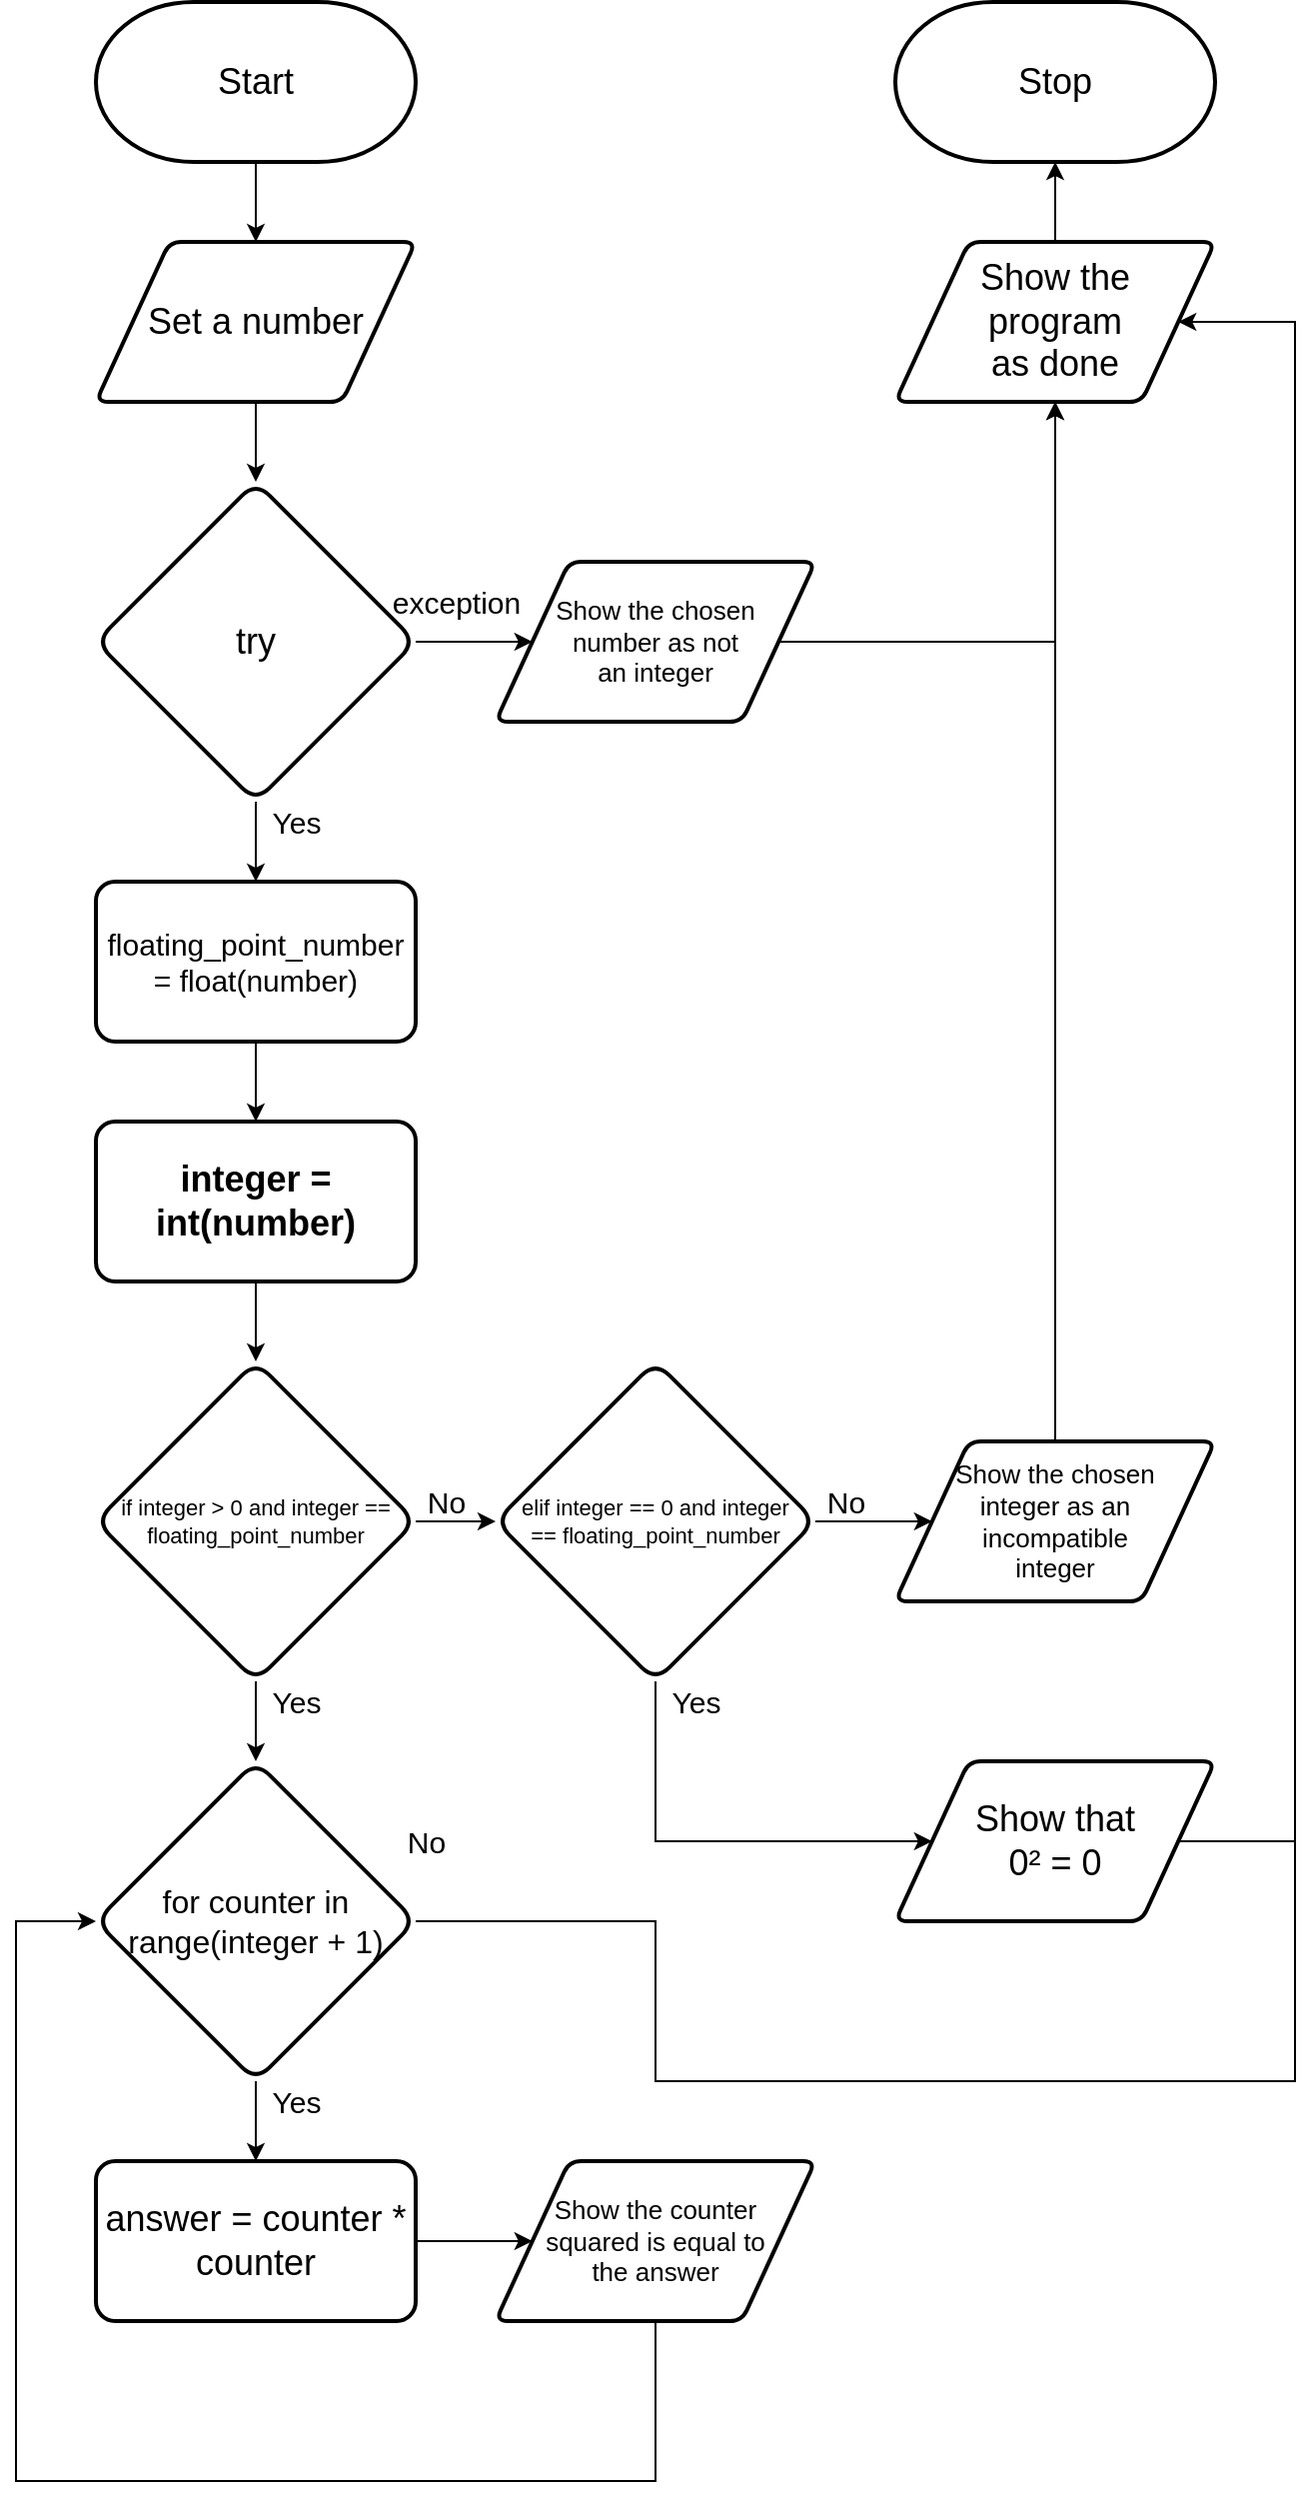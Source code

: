 <mxfile>
    <diagram id="A_tYOe9iZ1WcpGx81PBD" name="Page-1">
        <mxGraphModel dx="1885" dy="1853" grid="1" gridSize="10" guides="1" tooltips="1" connect="1" arrows="1" fold="1" page="1" pageScale="1" pageWidth="827" pageHeight="1169" math="0" shadow="0">
            <root>
                <mxCell id="0"/>
                <mxCell id="1" parent="0"/>
                <mxCell id="91" style="edgeStyle=none;html=1;entryX=0.5;entryY=0;entryDx=0;entryDy=0;" parent="1" source="24" target="90" edge="1">
                    <mxGeometry relative="1" as="geometry"/>
                </mxCell>
                <mxCell id="24" value="&lt;font style=&quot;font-size: 18px&quot;&gt;Start&lt;/font&gt;" style="strokeWidth=2;html=1;shape=mxgraph.flowchart.terminator;whiteSpace=wrap;" parent="1" vertex="1">
                    <mxGeometry width="160" height="80" as="geometry"/>
                </mxCell>
                <mxCell id="25" value="&lt;font style=&quot;font-size: 18px&quot;&gt;Stop&lt;/font&gt;" style="strokeWidth=2;html=1;shape=mxgraph.flowchart.terminator;whiteSpace=wrap;" parent="1" vertex="1">
                    <mxGeometry x="400" width="160" height="80" as="geometry"/>
                </mxCell>
                <mxCell id="29" style="edgeStyle=none;html=1;entryX=0.5;entryY=0;entryDx=0;entryDy=0;fontSize=18;" parent="1" edge="1">
                    <mxGeometry relative="1" as="geometry">
                        <mxPoint x="80" y="440" as="targetPoint"/>
                        <mxPoint x="80" y="400" as="sourcePoint"/>
                    </mxGeometry>
                </mxCell>
                <mxCell id="59" style="edgeStyle=none;html=1;entryX=0.5;entryY=1;entryDx=0;entryDy=0;entryPerimeter=0;fontFamily=Helvetica;fontSize=15;fontColor=default;" parent="1" source="47" target="25" edge="1">
                    <mxGeometry relative="1" as="geometry"/>
                </mxCell>
                <mxCell id="47" value="Show the &lt;br&gt;program &lt;br&gt;as done" style="shape=parallelogram;html=1;strokeWidth=2;perimeter=parallelogramPerimeter;whiteSpace=wrap;rounded=1;arcSize=12;size=0.23;fontSize=18;" parent="1" vertex="1">
                    <mxGeometry x="400" y="120" width="160" height="80" as="geometry"/>
                </mxCell>
                <mxCell id="77" style="edgeStyle=none;html=1;entryX=0.5;entryY=0;entryDx=0;entryDy=0;fontSize=13;" parent="1" edge="1">
                    <mxGeometry relative="1" as="geometry">
                        <mxPoint x="80" y="200" as="sourcePoint"/>
                        <mxPoint x="80" y="240" as="targetPoint"/>
                    </mxGeometry>
                </mxCell>
                <mxCell id="72" style="edgeStyle=orthogonalEdgeStyle;rounded=0;html=1;entryX=0.5;entryY=1;entryDx=0;entryDy=0;exitX=0.5;exitY=0;exitDx=0;exitDy=0;" parent="1" source="152" target="47" edge="1">
                    <mxGeometry relative="1" as="geometry">
                        <mxPoint x="520" y="320" as="targetPoint"/>
                        <mxPoint x="480" y="600" as="sourcePoint"/>
                        <Array as="points"/>
                    </mxGeometry>
                </mxCell>
                <mxCell id="165" style="edgeStyle=none;html=1;entryX=0;entryY=0.5;entryDx=0;entryDy=0;fontSize=11;" edge="1" parent="1" source="79" target="160">
                    <mxGeometry relative="1" as="geometry"/>
                </mxCell>
                <mxCell id="170" style="edgeStyle=none;html=1;entryX=0.5;entryY=0;entryDx=0;entryDy=0;fontSize=16;" edge="1" parent="1" source="79" target="169">
                    <mxGeometry relative="1" as="geometry"/>
                </mxCell>
                <mxCell id="79" value="&lt;font style=&quot;font-size: 11px&quot;&gt;if integer &amp;gt; 0 and integer ==&lt;br style=&quot;font-size: 11px&quot;&gt;floating_point_number&lt;br style=&quot;font-size: 11px&quot;&gt;&lt;/font&gt;" style="rhombus;whiteSpace=wrap;html=1;rounded=1;fontFamily=Helvetica;fontSize=11;fontColor=default;strokeColor=default;strokeWidth=2;fillColor=default;" parent="1" vertex="1">
                    <mxGeometry y="680" width="160" height="160" as="geometry"/>
                </mxCell>
                <mxCell id="85" style="edgeStyle=none;html=1;entryX=0;entryY=0.5;entryDx=0;entryDy=0;fontSize=13;" parent="1" source="80" target="84" edge="1">
                    <mxGeometry relative="1" as="geometry"/>
                </mxCell>
                <mxCell id="80" value="&lt;font&gt;&lt;font style=&quot;font-size: 18px&quot;&gt;try&lt;/font&gt;&lt;br&gt;&lt;/font&gt;" style="rhombus;whiteSpace=wrap;html=1;rounded=1;fontFamily=Helvetica;fontSize=11;fontColor=default;strokeColor=default;strokeWidth=2;fillColor=default;" parent="1" vertex="1">
                    <mxGeometry y="240" width="160" height="160" as="geometry"/>
                </mxCell>
                <mxCell id="83" value="&lt;font style=&quot;font-size: 15px&quot;&gt;Yes&lt;/font&gt;" style="text;html=1;align=center;verticalAlign=middle;resizable=0;points=[];autosize=1;strokeColor=none;fillColor=none;fontSize=8;fontFamily=Helvetica;fontColor=default;" parent="1" vertex="1">
                    <mxGeometry x="80" y="400" width="40" height="20" as="geometry"/>
                </mxCell>
                <mxCell id="87" style="edgeStyle=orthogonalEdgeStyle;html=1;fontSize=13;rounded=0;entryX=0.5;entryY=1;entryDx=0;entryDy=0;" parent="1" source="84" target="47" edge="1">
                    <mxGeometry relative="1" as="geometry">
                        <Array as="points">
                            <mxPoint x="480" y="320"/>
                        </Array>
                        <mxPoint x="480" y="210" as="targetPoint"/>
                    </mxGeometry>
                </mxCell>
                <mxCell id="84" value="&lt;font style=&quot;font-size: 13px&quot;&gt;Show the chosen &lt;br&gt;number as not &lt;br style=&quot;font-size: 13px&quot;&gt;an integer&lt;/font&gt;" style="shape=parallelogram;html=1;strokeWidth=2;perimeter=parallelogramPerimeter;whiteSpace=wrap;rounded=1;arcSize=12;size=0.23;fontSize=13;" parent="1" vertex="1">
                    <mxGeometry x="200" y="280" width="160" height="80" as="geometry"/>
                </mxCell>
                <mxCell id="86" value="&lt;font style=&quot;font-size: 15px&quot;&gt;exception&lt;/font&gt;" style="text;html=1;align=center;verticalAlign=middle;resizable=0;points=[];autosize=1;strokeColor=none;fillColor=none;fontSize=8;fontFamily=Helvetica;fontColor=default;" parent="1" vertex="1">
                    <mxGeometry x="140" y="290" width="80" height="20" as="geometry"/>
                </mxCell>
                <mxCell id="157" style="edgeStyle=none;html=1;entryX=0.5;entryY=0;entryDx=0;entryDy=0;fontSize=15;" edge="1" parent="1" source="88" target="156">
                    <mxGeometry relative="1" as="geometry"/>
                </mxCell>
                <mxCell id="88" value="floating_point_number = float(number)" style="whiteSpace=wrap;html=1;fontSize=15;strokeWidth=2;rounded=1;arcSize=12;" parent="1" vertex="1">
                    <mxGeometry y="440" width="160" height="80" as="geometry"/>
                </mxCell>
                <mxCell id="90" value="Set a number" style="shape=parallelogram;html=1;strokeWidth=2;perimeter=parallelogramPerimeter;whiteSpace=wrap;rounded=1;arcSize=12;size=0.23;fontSize=18;" parent="1" vertex="1">
                    <mxGeometry y="120" width="160" height="80" as="geometry"/>
                </mxCell>
                <mxCell id="152" value="&lt;font style=&quot;font-size: 13px&quot;&gt;Show the chosen &lt;br&gt;integer as an&lt;br&gt;incompatible&lt;br&gt;integer&lt;/font&gt;" style="shape=parallelogram;html=1;strokeWidth=2;perimeter=parallelogramPerimeter;whiteSpace=wrap;rounded=1;arcSize=12;size=0.23;fontSize=13;" parent="1" vertex="1">
                    <mxGeometry x="400" y="720" width="160" height="80" as="geometry"/>
                </mxCell>
                <mxCell id="158" style="edgeStyle=none;html=1;entryX=0.5;entryY=0;entryDx=0;entryDy=0;fontSize=11;" edge="1" parent="1" source="156" target="79">
                    <mxGeometry relative="1" as="geometry"/>
                </mxCell>
                <mxCell id="156" value="integer = int(number)" style="whiteSpace=wrap;html=1;fontSize=18;strokeWidth=2;rounded=1;arcSize=12;fontStyle=1" vertex="1" parent="1">
                    <mxGeometry y="560" width="160" height="80" as="geometry"/>
                </mxCell>
                <mxCell id="159" value="Yes" style="text;html=1;align=center;verticalAlign=middle;resizable=0;points=[];autosize=1;strokeColor=none;fillColor=none;fontSize=15;fontFamily=Helvetica;fontColor=default;" vertex="1" parent="1">
                    <mxGeometry x="80" y="840" width="40" height="20" as="geometry"/>
                </mxCell>
                <mxCell id="162" style="edgeStyle=none;html=1;entryX=0;entryY=0.5;entryDx=0;entryDy=0;fontSize=11;" edge="1" parent="1" source="160" target="152">
                    <mxGeometry relative="1" as="geometry"/>
                </mxCell>
                <mxCell id="168" style="edgeStyle=orthogonalEdgeStyle;html=1;entryX=0;entryY=0.5;entryDx=0;entryDy=0;fontSize=11;rounded=0;" edge="1" parent="1" source="160" target="167">
                    <mxGeometry relative="1" as="geometry">
                        <Array as="points">
                            <mxPoint x="280" y="920"/>
                        </Array>
                    </mxGeometry>
                </mxCell>
                <mxCell id="160" value="&lt;font&gt;elif integer == 0 and integer&lt;br&gt;== floating_point_number&lt;br style=&quot;font-size: 11px&quot;&gt;&lt;/font&gt;" style="rhombus;whiteSpace=wrap;html=1;rounded=1;fontFamily=Helvetica;fontSize=11;fontColor=default;strokeColor=default;strokeWidth=2;fillColor=default;" vertex="1" parent="1">
                    <mxGeometry x="200" y="680" width="160" height="160" as="geometry"/>
                </mxCell>
                <mxCell id="148" value="No" style="text;html=1;align=center;verticalAlign=middle;resizable=0;points=[];autosize=1;strokeColor=none;fillColor=none;fontSize=15;fontFamily=Helvetica;fontColor=default;" parent="1" vertex="1">
                    <mxGeometry x="160" y="740" width="30" height="20" as="geometry"/>
                </mxCell>
                <mxCell id="164" value="No" style="text;html=1;align=center;verticalAlign=middle;resizable=0;points=[];autosize=1;strokeColor=none;fillColor=none;fontSize=15;fontFamily=Helvetica;fontColor=default;" vertex="1" parent="1">
                    <mxGeometry x="360" y="740" width="30" height="20" as="geometry"/>
                </mxCell>
                <mxCell id="166" value="Yes" style="text;html=1;align=center;verticalAlign=middle;resizable=0;points=[];autosize=1;strokeColor=none;fillColor=none;fontSize=15;fontFamily=Helvetica;fontColor=default;" vertex="1" parent="1">
                    <mxGeometry x="280" y="840" width="40" height="20" as="geometry"/>
                </mxCell>
                <mxCell id="171" style="edgeStyle=orthogonalEdgeStyle;html=1;fontSize=16;rounded=0;entryX=1;entryY=0.5;entryDx=0;entryDy=0;" edge="1" parent="1" source="167" target="47">
                    <mxGeometry relative="1" as="geometry">
                        <mxPoint x="680" y="290" as="targetPoint"/>
                        <Array as="points">
                            <mxPoint x="600" y="920"/>
                            <mxPoint x="600" y="160"/>
                        </Array>
                    </mxGeometry>
                </mxCell>
                <mxCell id="167" value="&lt;font style=&quot;font-size: 18px;&quot;&gt;Show that&lt;br style=&quot;font-size: 18px;&quot;&gt;0² = 0&lt;/font&gt;" style="shape=parallelogram;html=1;strokeWidth=2;perimeter=parallelogramPerimeter;whiteSpace=wrap;rounded=1;arcSize=12;size=0.23;fontSize=18;" vertex="1" parent="1">
                    <mxGeometry x="400" y="880" width="160" height="80" as="geometry"/>
                </mxCell>
                <mxCell id="173" style="edgeStyle=orthogonalEdgeStyle;rounded=0;html=1;entryX=0.5;entryY=0;entryDx=0;entryDy=0;fontSize=16;" edge="1" parent="1" source="169" target="172">
                    <mxGeometry relative="1" as="geometry"/>
                </mxCell>
                <mxCell id="179" style="edgeStyle=orthogonalEdgeStyle;rounded=0;html=1;fontSize=13;endArrow=none;endFill=0;" edge="1" parent="1" source="169">
                    <mxGeometry relative="1" as="geometry">
                        <mxPoint x="600" y="920.0" as="targetPoint"/>
                        <Array as="points">
                            <mxPoint x="280" y="960"/>
                            <mxPoint x="280" y="1040"/>
                            <mxPoint x="600" y="1040"/>
                        </Array>
                    </mxGeometry>
                </mxCell>
                <mxCell id="169" value="&lt;font style=&quot;font-size: 16px;&quot;&gt;for counter in&lt;br style=&quot;font-size: 16px;&quot;&gt;range(integer + 1)&lt;br style=&quot;font-size: 16px;&quot;&gt;&lt;/font&gt;" style="rhombus;whiteSpace=wrap;html=1;rounded=1;fontFamily=Helvetica;fontSize=16;fontColor=default;strokeColor=default;strokeWidth=2;fillColor=default;" vertex="1" parent="1">
                    <mxGeometry y="880" width="160" height="160" as="geometry"/>
                </mxCell>
                <mxCell id="177" style="edgeStyle=orthogonalEdgeStyle;rounded=0;html=1;entryX=0;entryY=0.5;entryDx=0;entryDy=0;fontSize=13;" edge="1" parent="1" source="172" target="176">
                    <mxGeometry relative="1" as="geometry"/>
                </mxCell>
                <mxCell id="172" value="answer = counter * counter" style="whiteSpace=wrap;html=1;fontSize=18;strokeWidth=2;rounded=1;arcSize=12;" vertex="1" parent="1">
                    <mxGeometry y="1080" width="160" height="80" as="geometry"/>
                </mxCell>
                <mxCell id="174" value="Yes" style="text;html=1;align=center;verticalAlign=middle;resizable=0;points=[];autosize=1;strokeColor=none;fillColor=none;fontSize=15;fontFamily=Helvetica;fontColor=default;" vertex="1" parent="1">
                    <mxGeometry x="80" y="1040" width="40" height="20" as="geometry"/>
                </mxCell>
                <mxCell id="175" value="No" style="text;html=1;align=center;verticalAlign=middle;resizable=0;points=[];autosize=1;strokeColor=none;fillColor=none;fontSize=15;fontFamily=Helvetica;fontColor=default;" vertex="1" parent="1">
                    <mxGeometry x="150" y="910" width="30" height="20" as="geometry"/>
                </mxCell>
                <mxCell id="178" style="edgeStyle=orthogonalEdgeStyle;rounded=0;html=1;entryX=0;entryY=0.5;entryDx=0;entryDy=0;fontSize=13;" edge="1" parent="1" source="176" target="169">
                    <mxGeometry relative="1" as="geometry">
                        <Array as="points">
                            <mxPoint x="280" y="1240"/>
                            <mxPoint x="-40" y="1240"/>
                            <mxPoint x="-40" y="960"/>
                        </Array>
                    </mxGeometry>
                </mxCell>
                <mxCell id="176" value="Show the counter&lt;br style=&quot;font-size: 13px;&quot;&gt;squared is equal to&lt;br style=&quot;font-size: 13px;&quot;&gt;the answer" style="shape=parallelogram;html=1;strokeWidth=2;perimeter=parallelogramPerimeter;whiteSpace=wrap;rounded=1;arcSize=12;size=0.23;fontSize=13;" vertex="1" parent="1">
                    <mxGeometry x="200" y="1080" width="160" height="80" as="geometry"/>
                </mxCell>
            </root>
        </mxGraphModel>
    </diagram>
</mxfile>